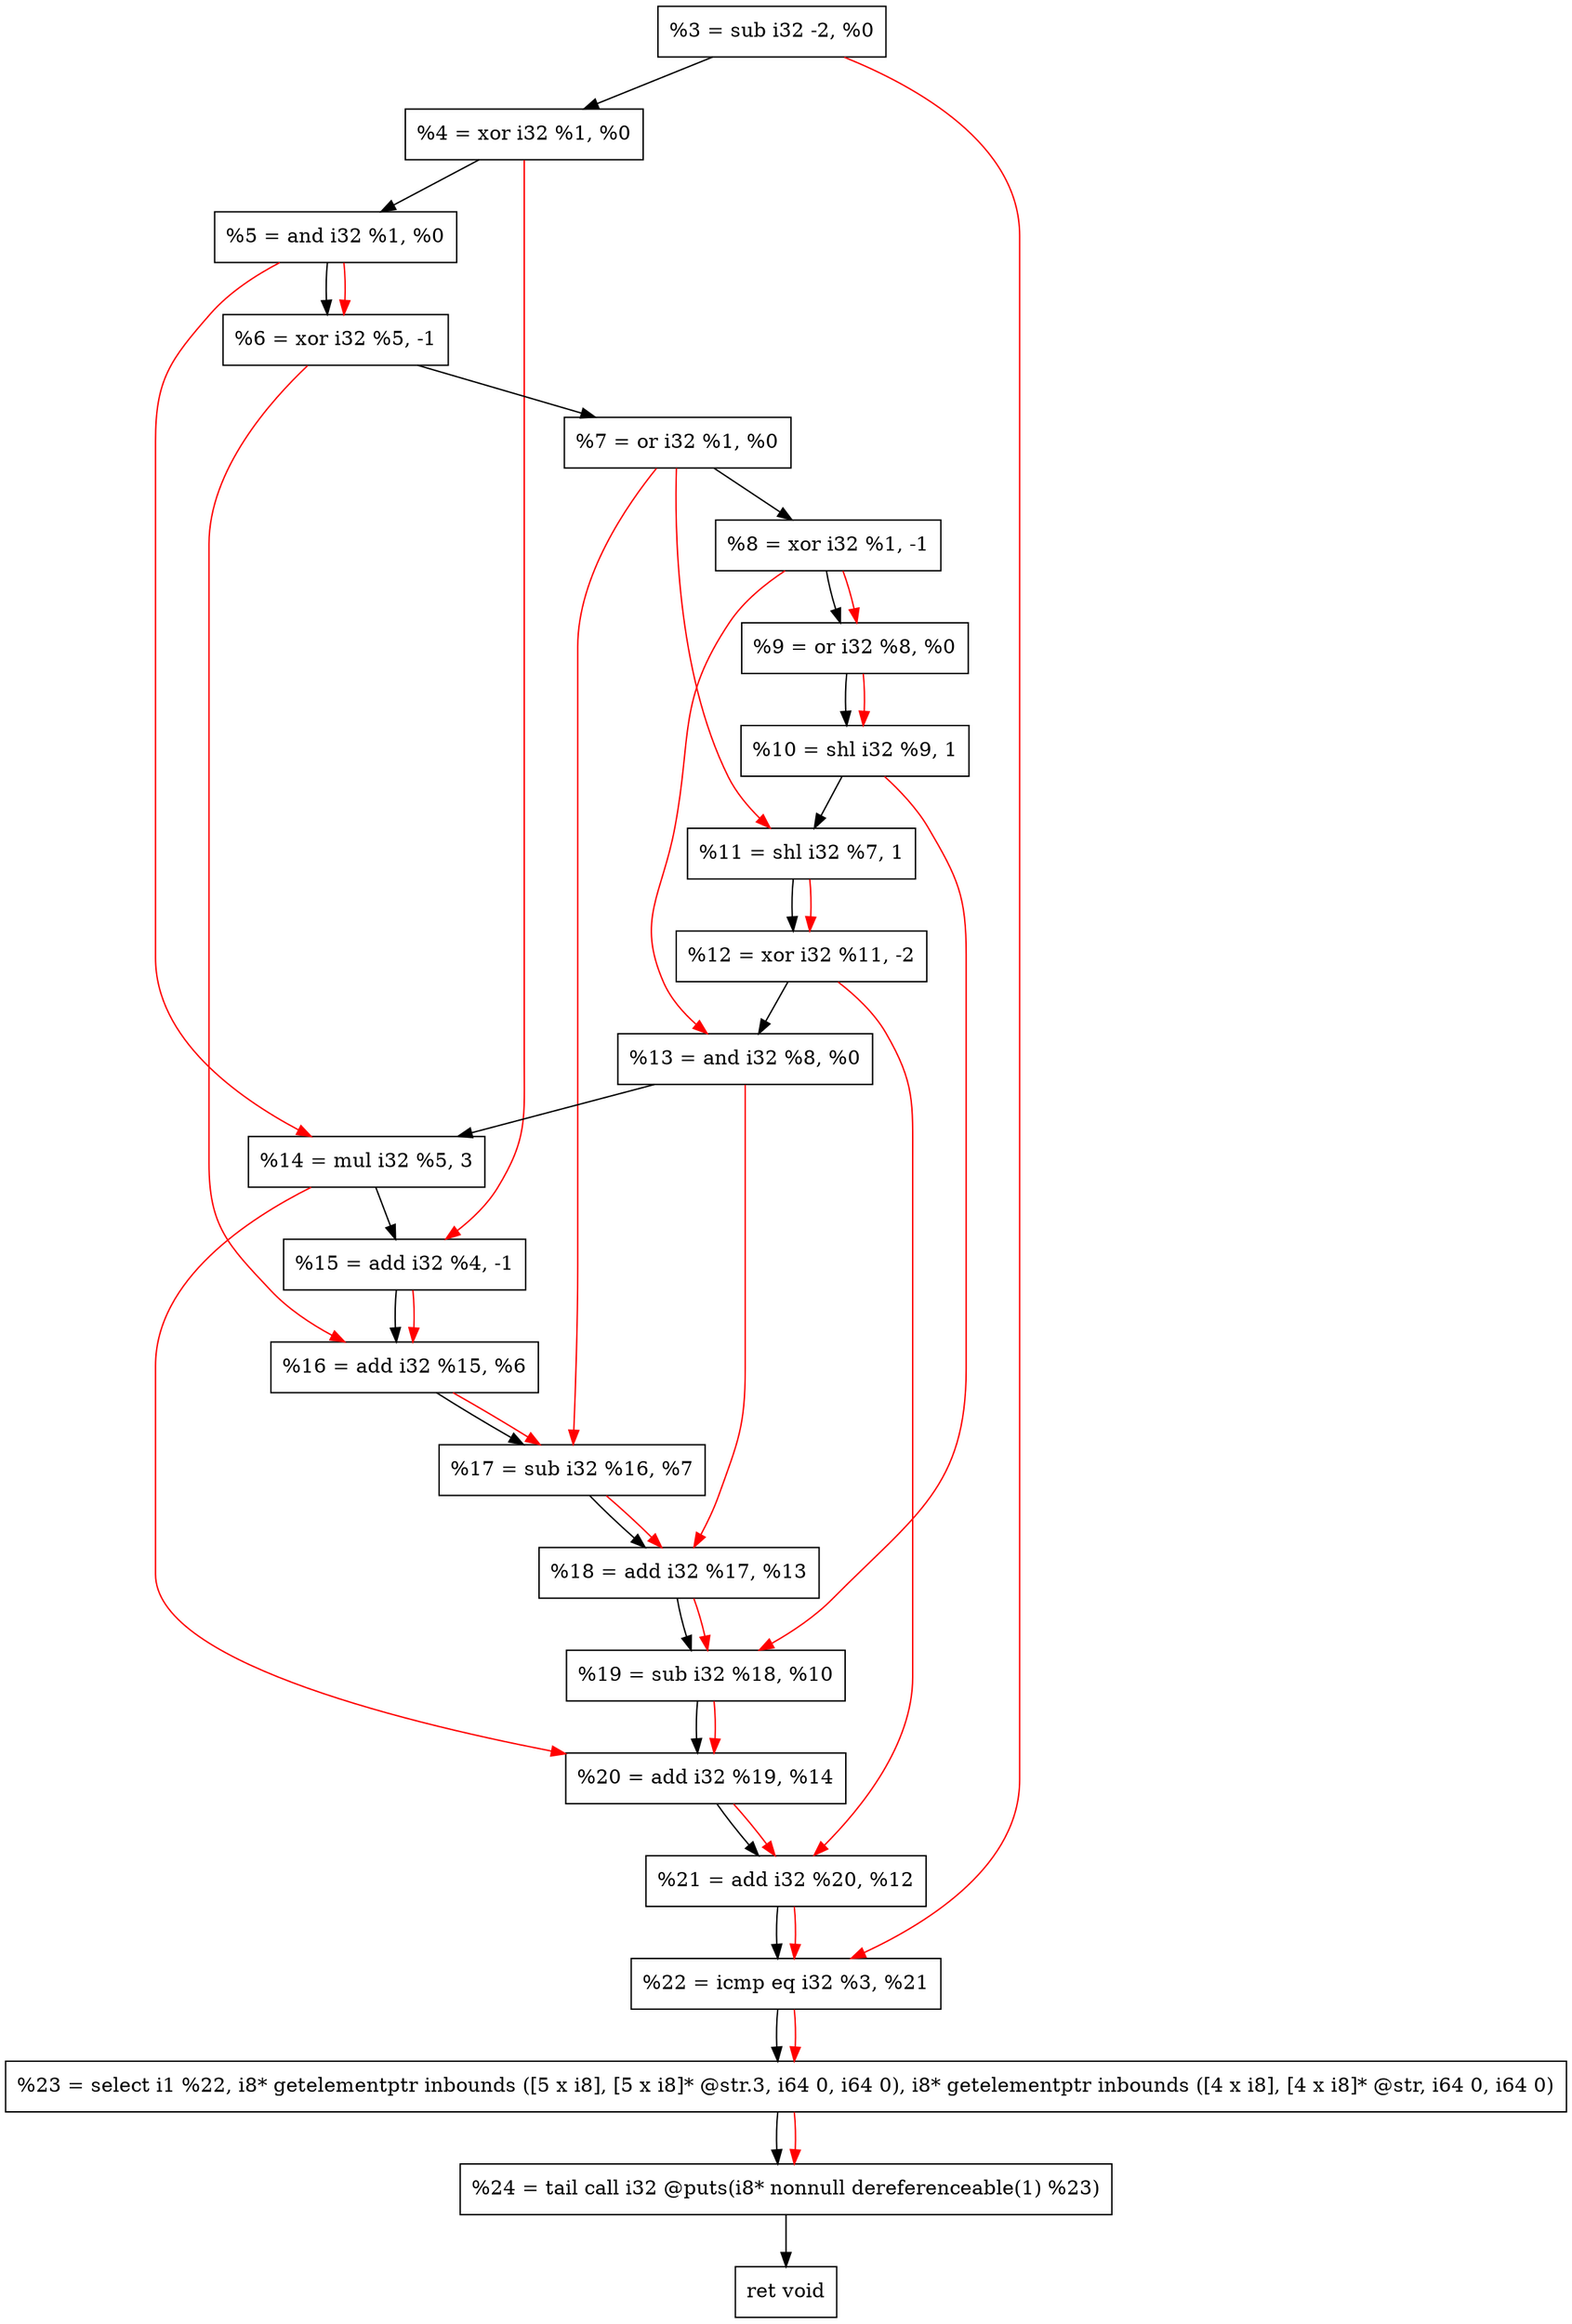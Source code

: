 digraph "DFG for'crackme' function" {
	Node0xdbcac0[shape=record, label="  %3 = sub i32 -2, %0"];
	Node0xdbcb30[shape=record, label="  %4 = xor i32 %1, %0"];
	Node0xdbcbf0[shape=record, label="  %5 = and i32 %1, %0"];
	Node0xdbcc60[shape=record, label="  %6 = xor i32 %5, -1"];
	Node0xdbccd0[shape=record, label="  %7 = or i32 %1, %0"];
	Node0xdbcd40[shape=record, label="  %8 = xor i32 %1, -1"];
	Node0xdbcdb0[shape=record, label="  %9 = or i32 %8, %0"];
	Node0xdbce50[shape=record, label="  %10 = shl i32 %9, 1"];
	Node0xdbcec0[shape=record, label="  %11 = shl i32 %7, 1"];
	Node0xdbcf30[shape=record, label="  %12 = xor i32 %11, -2"];
	Node0xdbcfa0[shape=record, label="  %13 = and i32 %8, %0"];
	Node0xdbd040[shape=record, label="  %14 = mul i32 %5, 3"];
	Node0xdbd0b0[shape=record, label="  %15 = add i32 %4, -1"];
	Node0xdbd120[shape=record, label="  %16 = add i32 %15, %6"];
	Node0xdbd190[shape=record, label="  %17 = sub i32 %16, %7"];
	Node0xdbd200[shape=record, label="  %18 = add i32 %17, %13"];
	Node0xdbd270[shape=record, label="  %19 = sub i32 %18, %10"];
	Node0xdbd2e0[shape=record, label="  %20 = add i32 %19, %14"];
	Node0xdbd350[shape=record, label="  %21 = add i32 %20, %12"];
	Node0xdbd3c0[shape=record, label="  %22 = icmp eq i32 %3, %21"];
	Node0xd5d268[shape=record, label="  %23 = select i1 %22, i8* getelementptr inbounds ([5 x i8], [5 x i8]* @str.3, i64 0, i64 0), i8* getelementptr inbounds ([4 x i8], [4 x i8]* @str, i64 0, i64 0)"];
	Node0xdbd860[shape=record, label="  %24 = tail call i32 @puts(i8* nonnull dereferenceable(1) %23)"];
	Node0xdbd8b0[shape=record, label="  ret void"];
	Node0xdbcac0 -> Node0xdbcb30;
	Node0xdbcb30 -> Node0xdbcbf0;
	Node0xdbcbf0 -> Node0xdbcc60;
	Node0xdbcc60 -> Node0xdbccd0;
	Node0xdbccd0 -> Node0xdbcd40;
	Node0xdbcd40 -> Node0xdbcdb0;
	Node0xdbcdb0 -> Node0xdbce50;
	Node0xdbce50 -> Node0xdbcec0;
	Node0xdbcec0 -> Node0xdbcf30;
	Node0xdbcf30 -> Node0xdbcfa0;
	Node0xdbcfa0 -> Node0xdbd040;
	Node0xdbd040 -> Node0xdbd0b0;
	Node0xdbd0b0 -> Node0xdbd120;
	Node0xdbd120 -> Node0xdbd190;
	Node0xdbd190 -> Node0xdbd200;
	Node0xdbd200 -> Node0xdbd270;
	Node0xdbd270 -> Node0xdbd2e0;
	Node0xdbd2e0 -> Node0xdbd350;
	Node0xdbd350 -> Node0xdbd3c0;
	Node0xdbd3c0 -> Node0xd5d268;
	Node0xd5d268 -> Node0xdbd860;
	Node0xdbd860 -> Node0xdbd8b0;
edge [color=red]
	Node0xdbcbf0 -> Node0xdbcc60;
	Node0xdbcd40 -> Node0xdbcdb0;
	Node0xdbcdb0 -> Node0xdbce50;
	Node0xdbccd0 -> Node0xdbcec0;
	Node0xdbcec0 -> Node0xdbcf30;
	Node0xdbcd40 -> Node0xdbcfa0;
	Node0xdbcbf0 -> Node0xdbd040;
	Node0xdbcb30 -> Node0xdbd0b0;
	Node0xdbd0b0 -> Node0xdbd120;
	Node0xdbcc60 -> Node0xdbd120;
	Node0xdbd120 -> Node0xdbd190;
	Node0xdbccd0 -> Node0xdbd190;
	Node0xdbd190 -> Node0xdbd200;
	Node0xdbcfa0 -> Node0xdbd200;
	Node0xdbd200 -> Node0xdbd270;
	Node0xdbce50 -> Node0xdbd270;
	Node0xdbd270 -> Node0xdbd2e0;
	Node0xdbd040 -> Node0xdbd2e0;
	Node0xdbd2e0 -> Node0xdbd350;
	Node0xdbcf30 -> Node0xdbd350;
	Node0xdbcac0 -> Node0xdbd3c0;
	Node0xdbd350 -> Node0xdbd3c0;
	Node0xdbd3c0 -> Node0xd5d268;
	Node0xd5d268 -> Node0xdbd860;
}
